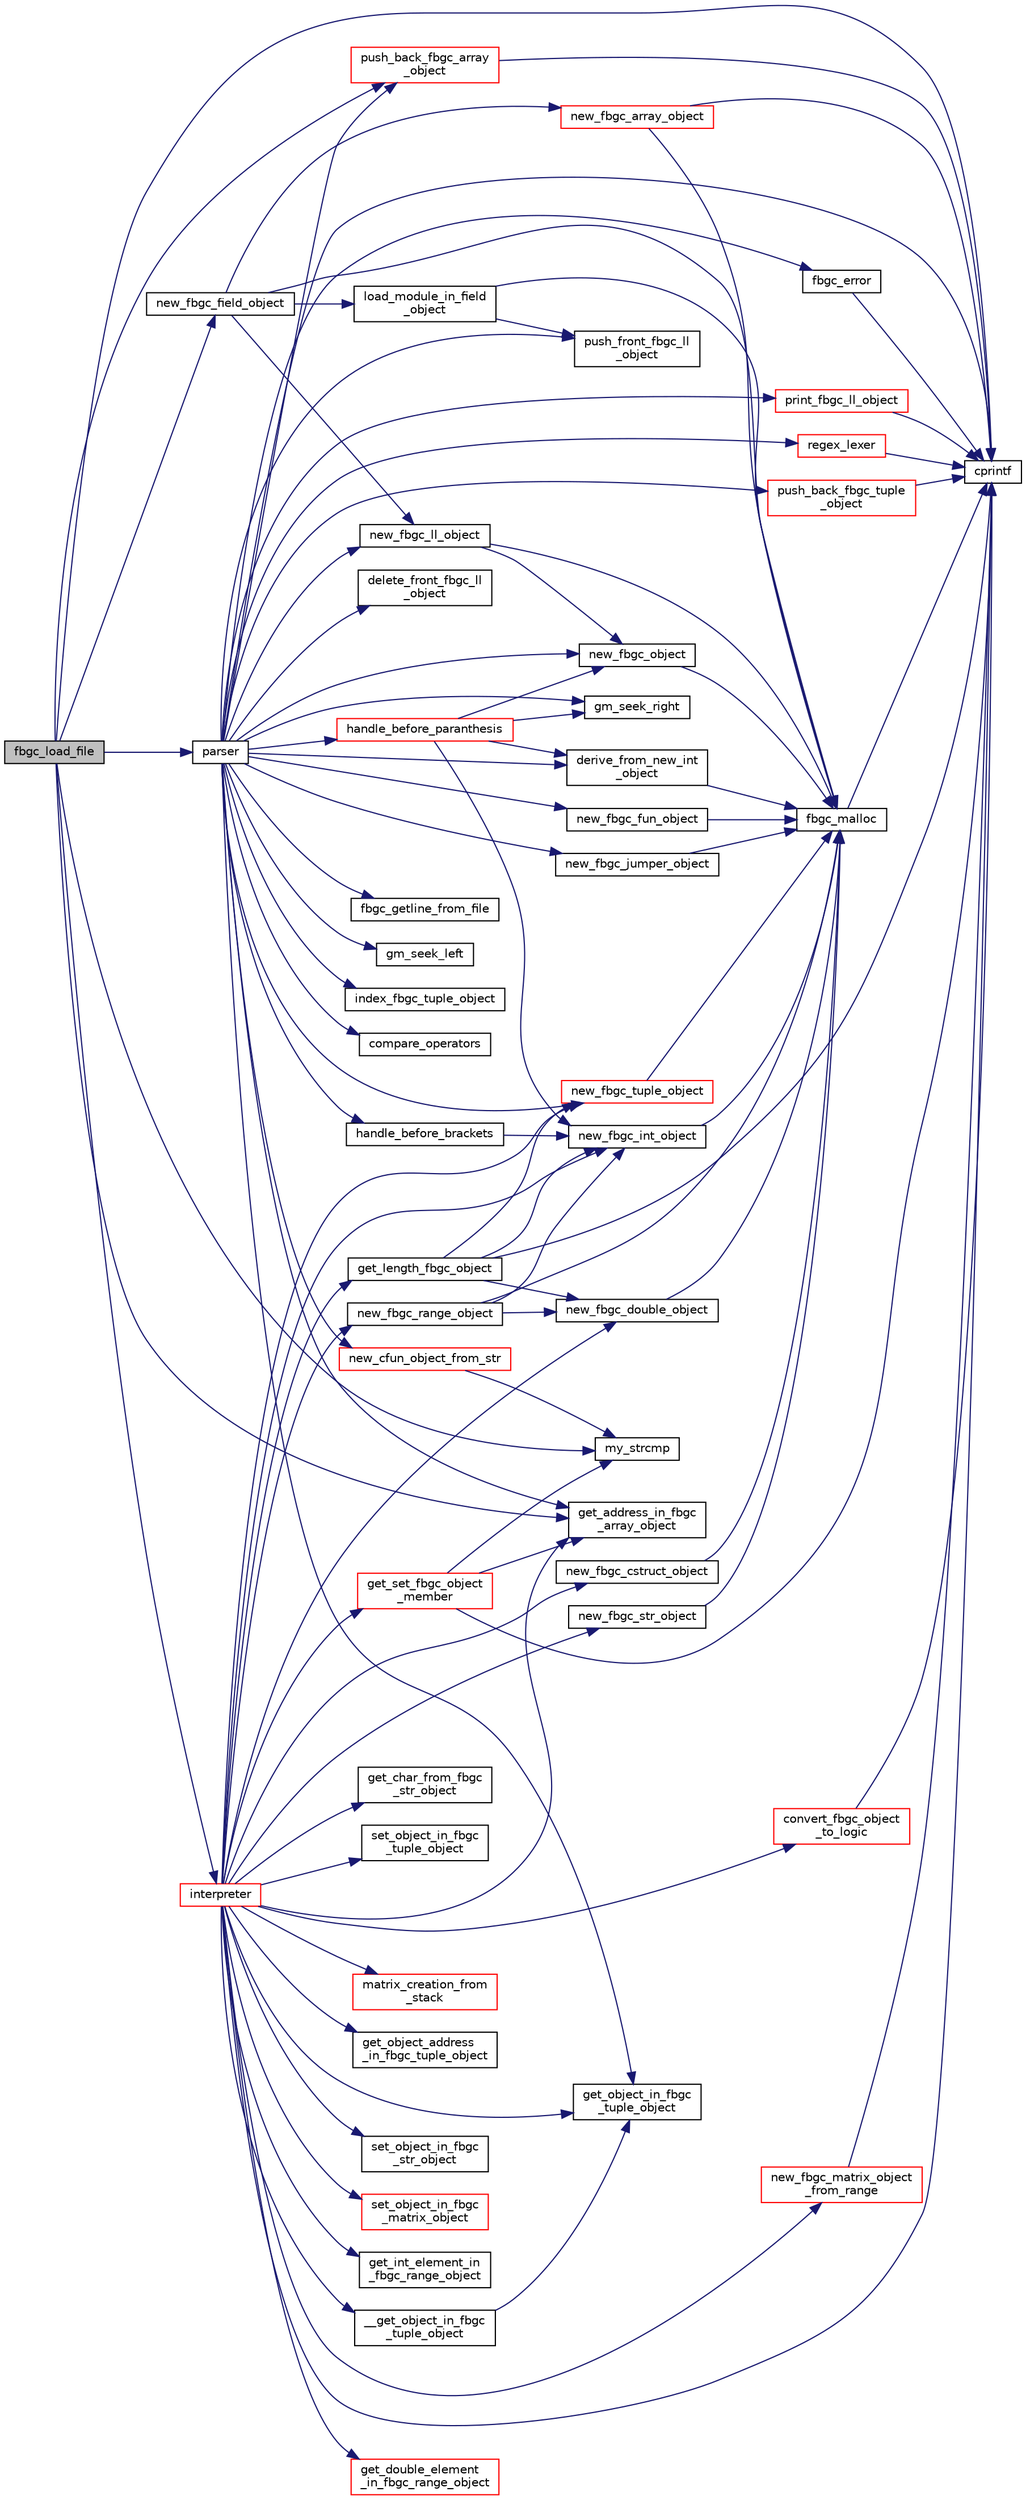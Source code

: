 digraph "fbgc_load_file"
{
  edge [fontname="Helvetica",fontsize="10",labelfontname="Helvetica",labelfontsize="10"];
  node [fontname="Helvetica",fontsize="10",shape=record];
  rankdir="LR";
  Node0 [label="fbgc_load_file",height=0.2,width=0.4,color="black", fillcolor="grey75", style="filled", fontcolor="black"];
  Node0 -> Node1 [color="midnightblue",fontsize="10",style="solid",fontname="Helvetica"];
  Node1 [label="new_fbgc_field_object",height=0.2,width=0.4,color="black", fillcolor="white", style="filled",URL="$field__object_8c.html#a28800156fc2d609a3625834282b1b94e"];
  Node1 -> Node2 [color="midnightblue",fontsize="10",style="solid",fontname="Helvetica"];
  Node2 [label="fbgc_malloc",height=0.2,width=0.4,color="black", fillcolor="white", style="filled",URL="$memory_8c.html#a41dd65ee24d51160659bf94bed90e998"];
  Node2 -> Node3 [color="midnightblue",fontsize="10",style="solid",fontname="Helvetica"];
  Node3 [label="cprintf",height=0.2,width=0.4,color="black", fillcolor="white", style="filled",URL="$error_8c.html#a30fee765292b076e015fc846035f2550"];
  Node1 -> Node4 [color="midnightblue",fontsize="10",style="solid",fontname="Helvetica"];
  Node4 [label="new_fbgc_ll_object",height=0.2,width=0.4,color="black", fillcolor="white", style="filled",URL="$linked__list_8c.html#a58b5593340f3e3d505060800cc4e16b8"];
  Node4 -> Node2 [color="midnightblue",fontsize="10",style="solid",fontname="Helvetica"];
  Node4 -> Node5 [color="midnightblue",fontsize="10",style="solid",fontname="Helvetica"];
  Node5 [label="new_fbgc_object",height=0.2,width=0.4,color="black", fillcolor="white", style="filled",URL="$fbgc__object_8c.html#a6f15a3442ee83b26d15a3832cbfce1ee"];
  Node5 -> Node2 [color="midnightblue",fontsize="10",style="solid",fontname="Helvetica"];
  Node1 -> Node6 [color="midnightblue",fontsize="10",style="solid",fontname="Helvetica"];
  Node6 [label="new_fbgc_array_object",height=0.2,width=0.4,color="red", fillcolor="white", style="filled",URL="$array__object_8c.html#a4852c82d88a183b756fd211da40d9baf"];
  Node6 -> Node2 [color="midnightblue",fontsize="10",style="solid",fontname="Helvetica"];
  Node6 -> Node3 [color="midnightblue",fontsize="10",style="solid",fontname="Helvetica"];
  Node1 -> Node8 [color="midnightblue",fontsize="10",style="solid",fontname="Helvetica"];
  Node8 [label="load_module_in_field\l_object",height=0.2,width=0.4,color="black", fillcolor="white", style="filled",URL="$field__object_8c.html#a51210a1608ab1b46f9d2bb1b0f2925eb"];
  Node8 -> Node2 [color="midnightblue",fontsize="10",style="solid",fontname="Helvetica"];
  Node8 -> Node9 [color="midnightblue",fontsize="10",style="solid",fontname="Helvetica"];
  Node9 [label="push_front_fbgc_ll\l_object",height=0.2,width=0.4,color="black", fillcolor="white", style="filled",URL="$linked__list_8c.html#a152cb802096efbb4f9d871d6256025ad"];
  Node0 -> Node10 [color="midnightblue",fontsize="10",style="solid",fontname="Helvetica"];
  Node10 [label="parser",height=0.2,width=0.4,color="black", fillcolor="white", style="filled",URL="$parser_8c.html#af53387481fe0a341640ef993cd0c1c40"];
  Node10 -> Node3 [color="midnightblue",fontsize="10",style="solid",fontname="Helvetica"];
  Node10 -> Node4 [color="midnightblue",fontsize="10",style="solid",fontname="Helvetica"];
  Node10 -> Node11 [color="midnightblue",fontsize="10",style="solid",fontname="Helvetica"];
  Node11 [label="fbgc_error",height=0.2,width=0.4,color="black", fillcolor="white", style="filled",URL="$error_8c.html#abcffe295b9d0c2b1e3257c410a83441f"];
  Node11 -> Node3 [color="midnightblue",fontsize="10",style="solid",fontname="Helvetica"];
  Node10 -> Node12 [color="midnightblue",fontsize="10",style="solid",fontname="Helvetica"];
  Node12 [label="fbgc_getline_from_file",height=0.2,width=0.4,color="black", fillcolor="white", style="filled",URL="$relexer_8c.html#a02a4067461e7100597464c6a36ffe4b1"];
  Node10 -> Node13 [color="midnightblue",fontsize="10",style="solid",fontname="Helvetica"];
  Node13 [label="regex_lexer",height=0.2,width=0.4,color="red", fillcolor="white", style="filled",URL="$relexer_8c.html#a460e2e4340ffdb31408e2df7374c4900"];
  Node13 -> Node3 [color="midnightblue",fontsize="10",style="solid",fontname="Helvetica"];
  Node10 -> Node15 [color="midnightblue",fontsize="10",style="solid",fontname="Helvetica"];
  Node15 [label="gm_seek_left",height=0.2,width=0.4,color="black", fillcolor="white", style="filled",URL="$grammar_8c.html#ad20551aa0e77e321b1b754734a377d27"];
  Node10 -> Node16 [color="midnightblue",fontsize="10",style="solid",fontname="Helvetica"];
  Node16 [label="get_object_in_fbgc\l_tuple_object",height=0.2,width=0.4,color="black", fillcolor="white", style="filled",URL="$tuple__object_8c.html#a96fd24de0c1307cc509c25394219f0a6"];
  Node10 -> Node17 [color="midnightblue",fontsize="10",style="solid",fontname="Helvetica"];
  Node17 [label="new_cfun_object_from_str",height=0.2,width=0.4,color="red", fillcolor="white", style="filled",URL="$cmodule__object_8c.html#a78b98728bafb17115fa26b483d600ef1"];
  Node17 -> Node18 [color="midnightblue",fontsize="10",style="solid",fontname="Helvetica"];
  Node18 [label="my_strcmp",height=0.2,width=0.4,color="black", fillcolor="white", style="filled",URL="$str__object_8c.html#a5aaf56c2518080d35d4feaaeeb3fba65"];
  Node10 -> Node20 [color="midnightblue",fontsize="10",style="solid",fontname="Helvetica"];
  Node20 [label="get_address_in_fbgc\l_array_object",height=0.2,width=0.4,color="black", fillcolor="white", style="filled",URL="$array__object_8c.html#addab80506fde9c7d5d262322674dc12f"];
  Node10 -> Node21 [color="midnightblue",fontsize="10",style="solid",fontname="Helvetica"];
  Node21 [label="push_back_fbgc_array\l_object",height=0.2,width=0.4,color="red", fillcolor="white", style="filled",URL="$array__object_8c.html#a0e7b4247d3ae7bc64634a4ef1848167b"];
  Node21 -> Node3 [color="midnightblue",fontsize="10",style="solid",fontname="Helvetica"];
  Node10 -> Node26 [color="midnightblue",fontsize="10",style="solid",fontname="Helvetica"];
  Node26 [label="index_fbgc_tuple_object",height=0.2,width=0.4,color="black", fillcolor="white", style="filled",URL="$tuple__object_8c.html#a8892d801f00f72a7360db595ca646727"];
  Node10 -> Node27 [color="midnightblue",fontsize="10",style="solid",fontname="Helvetica"];
  Node27 [label="push_back_fbgc_tuple\l_object",height=0.2,width=0.4,color="red", fillcolor="white", style="filled",URL="$tuple__object_8c.html#a0b406898ce0f388a06bbf0cdd3b5b8d5"];
  Node27 -> Node3 [color="midnightblue",fontsize="10",style="solid",fontname="Helvetica"];
  Node10 -> Node9 [color="midnightblue",fontsize="10",style="solid",fontname="Helvetica"];
  Node10 -> Node5 [color="midnightblue",fontsize="10",style="solid",fontname="Helvetica"];
  Node10 -> Node28 [color="midnightblue",fontsize="10",style="solid",fontname="Helvetica"];
  Node28 [label="new_fbgc_fun_object",height=0.2,width=0.4,color="black", fillcolor="white", style="filled",URL="$fun__object_8c.html#ad373ce21484b9de2cb1ff11f9d8736fa"];
  Node28 -> Node2 [color="midnightblue",fontsize="10",style="solid",fontname="Helvetica"];
  Node10 -> Node29 [color="midnightblue",fontsize="10",style="solid",fontname="Helvetica"];
  Node29 [label="new_fbgc_tuple_object",height=0.2,width=0.4,color="red", fillcolor="white", style="filled",URL="$tuple__object_8c.html#aea5f2cac3a39a11b2c17445654538710"];
  Node29 -> Node2 [color="midnightblue",fontsize="10",style="solid",fontname="Helvetica"];
  Node10 -> Node31 [color="midnightblue",fontsize="10",style="solid",fontname="Helvetica"];
  Node31 [label="new_fbgc_jumper_object",height=0.2,width=0.4,color="black", fillcolor="white", style="filled",URL="$jumper__object_8c.html#a2d217b85c44a2f6f284642fdfd7bee29"];
  Node31 -> Node2 [color="midnightblue",fontsize="10",style="solid",fontname="Helvetica"];
  Node10 -> Node32 [color="midnightblue",fontsize="10",style="solid",fontname="Helvetica"];
  Node32 [label="compare_operators",height=0.2,width=0.4,color="black", fillcolor="white", style="filled",URL="$parser_8c.html#a1fa0c56a480647d9b34eb4bf6d452826"];
  Node10 -> Node33 [color="midnightblue",fontsize="10",style="solid",fontname="Helvetica"];
  Node33 [label="gm_seek_right",height=0.2,width=0.4,color="black", fillcolor="white", style="filled",URL="$grammar_8c.html#a528e886d78ea25ebc8831ee8daad5fce"];
  Node10 -> Node34 [color="midnightblue",fontsize="10",style="solid",fontname="Helvetica"];
  Node34 [label="derive_from_new_int\l_object",height=0.2,width=0.4,color="black", fillcolor="white", style="filled",URL="$int__object_8c.html#a1d84fd5066bc87f808091d2581b8077e"];
  Node34 -> Node2 [color="midnightblue",fontsize="10",style="solid",fontname="Helvetica"];
  Node10 -> Node35 [color="midnightblue",fontsize="10",style="solid",fontname="Helvetica"];
  Node35 [label="delete_front_fbgc_ll\l_object",height=0.2,width=0.4,color="black", fillcolor="white", style="filled",URL="$linked__list_8c.html#a46ddc1ca734a1daf79c47a15a4788318"];
  Node10 -> Node36 [color="midnightblue",fontsize="10",style="solid",fontname="Helvetica"];
  Node36 [label="handle_before_brackets",height=0.2,width=0.4,color="black", fillcolor="white", style="filled",URL="$parser_8c.html#a3e31aed9151749b117c11aaa5930cc45"];
  Node36 -> Node37 [color="midnightblue",fontsize="10",style="solid",fontname="Helvetica"];
  Node37 [label="new_fbgc_int_object",height=0.2,width=0.4,color="black", fillcolor="white", style="filled",URL="$int__object_8c.html#a330313f82de7af3f3801d6c366d6c4b1"];
  Node37 -> Node2 [color="midnightblue",fontsize="10",style="solid",fontname="Helvetica"];
  Node10 -> Node38 [color="midnightblue",fontsize="10",style="solid",fontname="Helvetica"];
  Node38 [label="handle_before_paranthesis",height=0.2,width=0.4,color="red", fillcolor="white", style="filled",URL="$parser_8c.html#a3a71ebc5f95c66fcfd21265d1b7af044"];
  Node38 -> Node37 [color="midnightblue",fontsize="10",style="solid",fontname="Helvetica"];
  Node38 -> Node5 [color="midnightblue",fontsize="10",style="solid",fontname="Helvetica"];
  Node38 -> Node33 [color="midnightblue",fontsize="10",style="solid",fontname="Helvetica"];
  Node38 -> Node34 [color="midnightblue",fontsize="10",style="solid",fontname="Helvetica"];
  Node10 -> Node40 [color="midnightblue",fontsize="10",style="solid",fontname="Helvetica"];
  Node40 [label="print_fbgc_ll_object",height=0.2,width=0.4,color="red", fillcolor="white", style="filled",URL="$linked__list_8c.html#a3847c1c754ad3a1c801029c980f3ae70"];
  Node40 -> Node3 [color="midnightblue",fontsize="10",style="solid",fontname="Helvetica"];
  Node0 -> Node52 [color="midnightblue",fontsize="10",style="solid",fontname="Helvetica"];
  Node52 [label="interpreter",height=0.2,width=0.4,color="red", fillcolor="white", style="filled",URL="$interpreter_8c.html#acb0454b55a53dfb587644f66848a0646"];
  Node52 -> Node29 [color="midnightblue",fontsize="10",style="solid",fontname="Helvetica"];
  Node52 -> Node20 [color="midnightblue",fontsize="10",style="solid",fontname="Helvetica"];
  Node52 -> Node53 [color="midnightblue",fontsize="10",style="solid",fontname="Helvetica"];
  Node53 [label="get_set_fbgc_object\l_member",height=0.2,width=0.4,color="red", fillcolor="white", style="filled",URL="$fbgc__object_8c.html#a6b179b77e73ea2031e250652bb83c1cf"];
  Node53 -> Node18 [color="midnightblue",fontsize="10",style="solid",fontname="Helvetica"];
  Node53 -> Node3 [color="midnightblue",fontsize="10",style="solid",fontname="Helvetica"];
  Node53 -> Node20 [color="midnightblue",fontsize="10",style="solid",fontname="Helvetica"];
  Node52 -> Node59 [color="midnightblue",fontsize="10",style="solid",fontname="Helvetica"];
  Node59 [label="new_fbgc_range_object",height=0.2,width=0.4,color="black", fillcolor="white", style="filled",URL="$range__object_8c.html#a1277a78796cbce063e7a051a68435fc4"];
  Node59 -> Node2 [color="midnightblue",fontsize="10",style="solid",fontname="Helvetica"];
  Node59 -> Node37 [color="midnightblue",fontsize="10",style="solid",fontname="Helvetica"];
  Node59 -> Node57 [color="midnightblue",fontsize="10",style="solid",fontname="Helvetica"];
  Node57 [label="new_fbgc_double_object",height=0.2,width=0.4,color="black", fillcolor="white", style="filled",URL="$double__object_8c.html#a08dd93b8f6c56cf7cb6210b63c29dbaf"];
  Node57 -> Node2 [color="midnightblue",fontsize="10",style="solid",fontname="Helvetica"];
  Node52 -> Node16 [color="midnightblue",fontsize="10",style="solid",fontname="Helvetica"];
  Node52 -> Node60 [color="midnightblue",fontsize="10",style="solid",fontname="Helvetica"];
  Node60 [label="get_object_address\l_in_fbgc_tuple_object",height=0.2,width=0.4,color="black", fillcolor="white", style="filled",URL="$tuple__object_8c.html#ae58efc36e5210948a0c9705d21915b69"];
  Node52 -> Node61 [color="midnightblue",fontsize="10",style="solid",fontname="Helvetica"];
  Node61 [label="set_object_in_fbgc\l_str_object",height=0.2,width=0.4,color="black", fillcolor="white", style="filled",URL="$str__object_8c.html#abd9f7526abf0f43d659c7b298b061d4f"];
  Node52 -> Node62 [color="midnightblue",fontsize="10",style="solid",fontname="Helvetica"];
  Node62 [label="set_object_in_fbgc\l_matrix_object",height=0.2,width=0.4,color="red", fillcolor="white", style="filled",URL="$matrix__object_8c.html#af8449277f3a9657627663beec19de337"];
  Node52 -> Node64 [color="midnightblue",fontsize="10",style="solid",fontname="Helvetica"];
  Node64 [label="get_length_fbgc_object",height=0.2,width=0.4,color="black", fillcolor="white", style="filled",URL="$fbgc__object_8c.html#aeec13cdc2fafc31865faab1b7e6585d7"];
  Node64 -> Node37 [color="midnightblue",fontsize="10",style="solid",fontname="Helvetica"];
  Node64 -> Node57 [color="midnightblue",fontsize="10",style="solid",fontname="Helvetica"];
  Node64 -> Node29 [color="midnightblue",fontsize="10",style="solid",fontname="Helvetica"];
  Node64 -> Node3 [color="midnightblue",fontsize="10",style="solid",fontname="Helvetica"];
  Node52 -> Node65 [color="midnightblue",fontsize="10",style="solid",fontname="Helvetica"];
  Node65 [label="convert_fbgc_object\l_to_logic",height=0.2,width=0.4,color="red", fillcolor="white", style="filled",URL="$fbgc__object_8c.html#ab7645e47ea5bc76becee75d7d94da62d"];
  Node65 -> Node3 [color="midnightblue",fontsize="10",style="solid",fontname="Helvetica"];
  Node52 -> Node68 [color="midnightblue",fontsize="10",style="solid",fontname="Helvetica"];
  Node68 [label="new_fbgc_cstruct_object",height=0.2,width=0.4,color="black", fillcolor="white", style="filled",URL="$cstruct__object_8c.html#a1ae331347f94bd7d06e4de962438f5a4"];
  Node68 -> Node2 [color="midnightblue",fontsize="10",style="solid",fontname="Helvetica"];
  Node52 -> Node69 [color="midnightblue",fontsize="10",style="solid",fontname="Helvetica"];
  Node69 [label="get_int_element_in\l_fbgc_range_object",height=0.2,width=0.4,color="black", fillcolor="white", style="filled",URL="$range__object_8c.html#a7dc9e8004189b4f7f0695fd79f971749"];
  Node52 -> Node37 [color="midnightblue",fontsize="10",style="solid",fontname="Helvetica"];
  Node52 -> Node70 [color="midnightblue",fontsize="10",style="solid",fontname="Helvetica"];
  Node70 [label="get_double_element\l_in_fbgc_range_object",height=0.2,width=0.4,color="red", fillcolor="white", style="filled",URL="$range__object_8c.html#ae466c47ec6f542fe7597dd48add223d0"];
  Node52 -> Node57 [color="midnightblue",fontsize="10",style="solid",fontname="Helvetica"];
  Node52 -> Node71 [color="midnightblue",fontsize="10",style="solid",fontname="Helvetica"];
  Node71 [label="get_char_from_fbgc\l_str_object",height=0.2,width=0.4,color="black", fillcolor="white", style="filled",URL="$str__object_8c.html#adfa784fb626df781848ec722eea7b875"];
  Node52 -> Node72 [color="midnightblue",fontsize="10",style="solid",fontname="Helvetica"];
  Node72 [label="new_fbgc_str_object",height=0.2,width=0.4,color="black", fillcolor="white", style="filled",URL="$str__object_8c.html#aa044f9bb1949a87c10a2c17399987412"];
  Node72 -> Node2 [color="midnightblue",fontsize="10",style="solid",fontname="Helvetica"];
  Node52 -> Node73 [color="midnightblue",fontsize="10",style="solid",fontname="Helvetica"];
  Node73 [label="__get_object_in_fbgc\l_tuple_object",height=0.2,width=0.4,color="black", fillcolor="white", style="filled",URL="$tuple__object_8c.html#a3075d57bd5d3d29e481ae8da843f0de2"];
  Node73 -> Node16 [color="midnightblue",fontsize="10",style="solid",fontname="Helvetica"];
  Node52 -> Node74 [color="midnightblue",fontsize="10",style="solid",fontname="Helvetica"];
  Node74 [label="set_object_in_fbgc\l_tuple_object",height=0.2,width=0.4,color="black", fillcolor="white", style="filled",URL="$tuple__object_8c.html#a7ed1f5099ffc3fb0aeb688d8a4e4ef7e"];
  Node52 -> Node75 [color="midnightblue",fontsize="10",style="solid",fontname="Helvetica"];
  Node75 [label="new_fbgc_matrix_object\l_from_range",height=0.2,width=0.4,color="red", fillcolor="white", style="filled",URL="$matrix__object_8c.html#a898bc860356435a55913e279efdfd8c9"];
  Node75 -> Node3 [color="midnightblue",fontsize="10",style="solid",fontname="Helvetica"];
  Node52 -> Node77 [color="midnightblue",fontsize="10",style="solid",fontname="Helvetica"];
  Node77 [label="matrix_creation_from\l_stack",height=0.2,width=0.4,color="red", fillcolor="white", style="filled",URL="$matrix__object_8c.html#a0d2319772e0649f96eb59192e4b4d813"];
  Node52 -> Node3 [color="midnightblue",fontsize="10",style="solid",fontname="Helvetica"];
  Node0 -> Node20 [color="midnightblue",fontsize="10",style="solid",fontname="Helvetica"];
  Node0 -> Node18 [color="midnightblue",fontsize="10",style="solid",fontname="Helvetica"];
  Node0 -> Node21 [color="midnightblue",fontsize="10",style="solid",fontname="Helvetica"];
  Node0 -> Node3 [color="midnightblue",fontsize="10",style="solid",fontname="Helvetica"];
}
